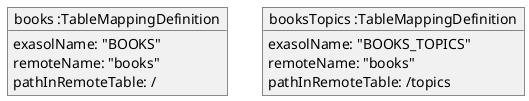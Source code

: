@startuml
object "books :TableMappingDefinition" as books{
exasolName: "BOOKS"
remoteName: "books"
pathInRemoteTable: /
}
object "booksTopics :TableMappingDefinition" as tableTopics{
exasolName: "BOOKS_TOPICS"
remoteName: "books"
pathInRemoteTable: /topics
}
@enduml
